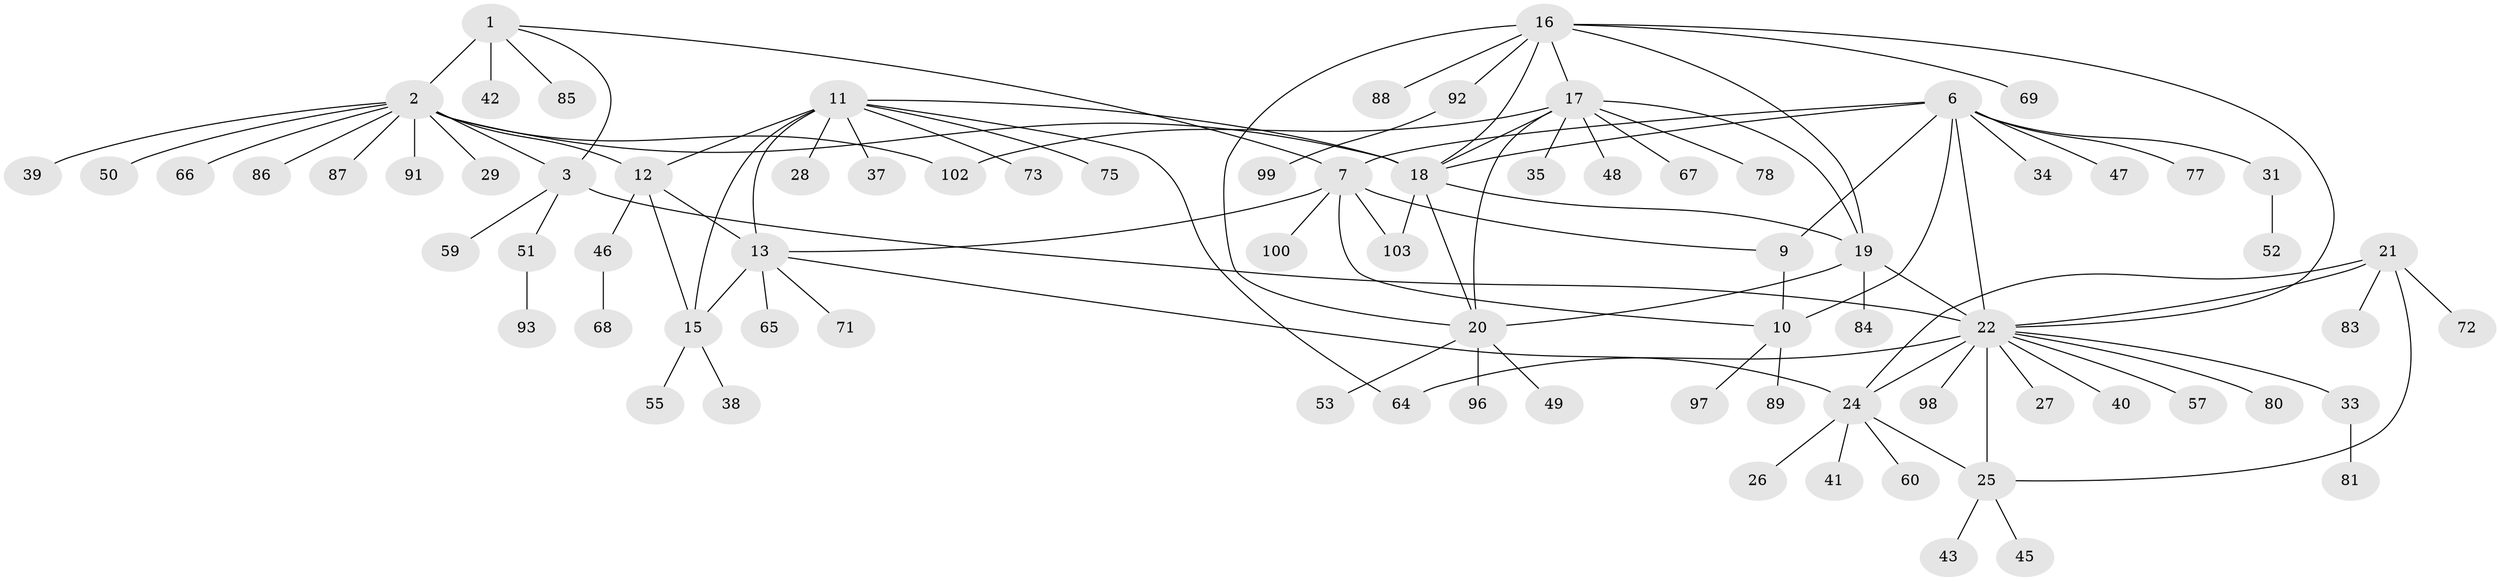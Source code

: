 // original degree distribution, {6: 0.02912621359223301, 9: 0.05825242718446602, 7: 0.07766990291262135, 5: 0.02912621359223301, 11: 0.009708737864077669, 8: 0.02912621359223301, 10: 0.009708737864077669, 1: 0.6116504854368932, 2: 0.11650485436893204, 3: 0.02912621359223301}
// Generated by graph-tools (version 1.1) at 2025/11/02/27/25 16:11:36]
// undirected, 79 vertices, 104 edges
graph export_dot {
graph [start="1"]
  node [color=gray90,style=filled];
  1 [super="+5"];
  2 [super="+4"];
  3 [super="+54"];
  6 [super="+8"];
  7 [super="+82"];
  9 [super="+95"];
  10 [super="+70"];
  11 [super="+58"];
  12 [super="+32"];
  13 [super="+14"];
  15 [super="+90"];
  16 [super="+79"];
  17 [super="+62"];
  18 [super="+94"];
  19 [super="+36"];
  20 [super="+76"];
  21 [super="+61"];
  22 [super="+23"];
  24 [super="+44"];
  25 [super="+30"];
  26;
  27;
  28;
  29;
  31;
  33 [super="+56"];
  34;
  35;
  37;
  38;
  39;
  40;
  41;
  42;
  43;
  45;
  46 [super="+101"];
  47;
  48;
  49 [super="+63"];
  50;
  51;
  52;
  53;
  55;
  57;
  59;
  60;
  64;
  65;
  66 [super="+74"];
  67;
  68;
  69;
  71;
  72;
  73;
  75;
  77;
  78;
  80;
  81;
  83;
  84;
  85;
  86;
  87;
  88;
  89;
  91;
  92;
  93;
  96;
  97;
  98;
  99;
  100;
  102;
  103;
  1 -- 2 [weight=4];
  1 -- 3 [weight=2];
  1 -- 7;
  1 -- 85;
  1 -- 42;
  2 -- 3 [weight=2];
  2 -- 18;
  2 -- 39;
  2 -- 86;
  2 -- 87;
  2 -- 102;
  2 -- 66;
  2 -- 12;
  2 -- 50;
  2 -- 91;
  2 -- 29;
  3 -- 22;
  3 -- 51;
  3 -- 59;
  6 -- 7 [weight=2];
  6 -- 9 [weight=2];
  6 -- 10 [weight=2];
  6 -- 31;
  6 -- 34;
  6 -- 77;
  6 -- 18;
  6 -- 22;
  6 -- 47;
  7 -- 9;
  7 -- 10;
  7 -- 13;
  7 -- 100;
  7 -- 103;
  9 -- 10;
  10 -- 89;
  10 -- 97;
  11 -- 12;
  11 -- 13 [weight=2];
  11 -- 15;
  11 -- 18;
  11 -- 28;
  11 -- 37;
  11 -- 64;
  11 -- 73;
  11 -- 75;
  12 -- 13 [weight=2];
  12 -- 15;
  12 -- 46;
  13 -- 15 [weight=2];
  13 -- 24;
  13 -- 65;
  13 -- 71;
  15 -- 38;
  15 -- 55;
  16 -- 17;
  16 -- 18;
  16 -- 19;
  16 -- 20;
  16 -- 69;
  16 -- 88;
  16 -- 92;
  16 -- 22;
  17 -- 18;
  17 -- 19;
  17 -- 20;
  17 -- 35;
  17 -- 48;
  17 -- 67;
  17 -- 102;
  17 -- 78;
  18 -- 19;
  18 -- 20;
  18 -- 103;
  19 -- 20;
  19 -- 22;
  19 -- 84;
  20 -- 49;
  20 -- 53;
  20 -- 96;
  21 -- 22 [weight=2];
  21 -- 24;
  21 -- 25;
  21 -- 72;
  21 -- 83;
  22 -- 24 [weight=2];
  22 -- 25 [weight=2];
  22 -- 57;
  22 -- 64;
  22 -- 33;
  22 -- 98;
  22 -- 40;
  22 -- 80;
  22 -- 27;
  24 -- 25;
  24 -- 26;
  24 -- 41;
  24 -- 60;
  25 -- 43;
  25 -- 45;
  31 -- 52;
  33 -- 81;
  46 -- 68;
  51 -- 93;
  92 -- 99;
}
